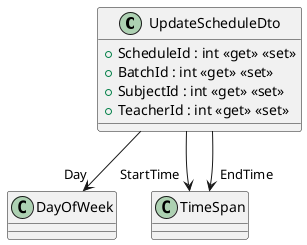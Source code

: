 @startuml
class UpdateScheduleDto {
    + ScheduleId : int <<get>> <<set>>
    + BatchId : int <<get>> <<set>>
    + SubjectId : int <<get>> <<set>>
    + TeacherId : int <<get>> <<set>>
}
UpdateScheduleDto --> "Day" DayOfWeek
UpdateScheduleDto --> "StartTime" TimeSpan
UpdateScheduleDto --> "EndTime" TimeSpan
@enduml
